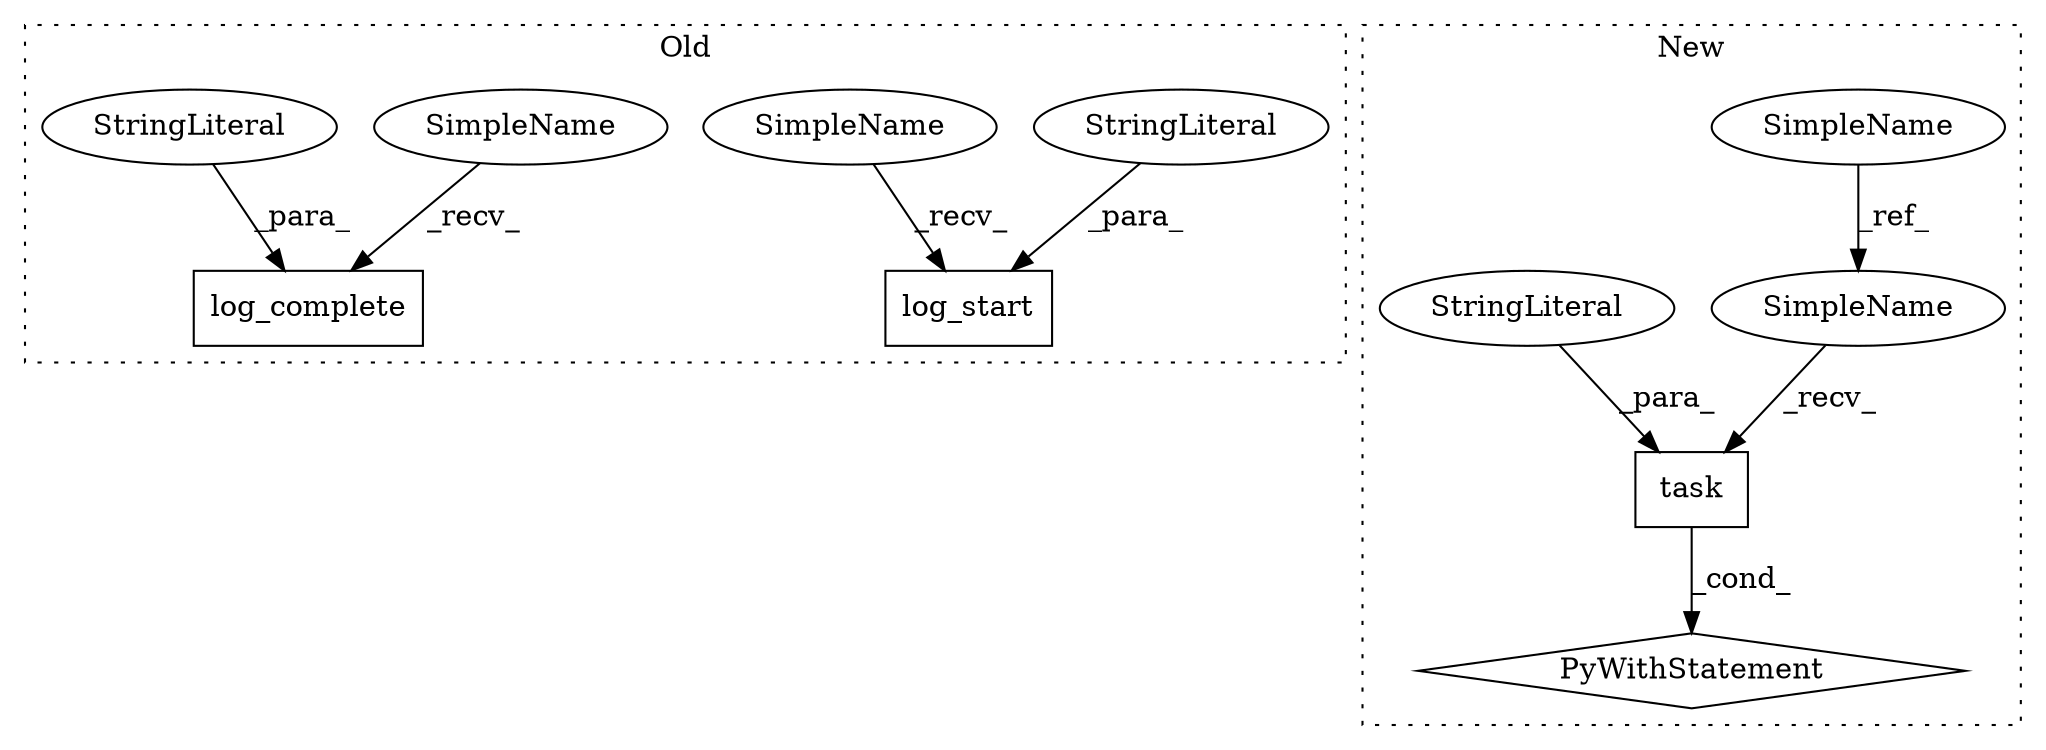 digraph G {
subgraph cluster0 {
1 [label="log_start" a="32" s="17255,17276" l="10,1" shape="box"];
4 [label="log_complete" a="32" s="17462,17486" l="13,1" shape="box"];
6 [label="StringLiteral" a="45" s="17265" l="11" shape="ellipse"];
8 [label="StringLiteral" a="45" s="17475" l="11" shape="ellipse"];
10 [label="SimpleName" a="42" s="17244" l="10" shape="ellipse"];
11 [label="SimpleName" a="42" s="17451" l="10" shape="ellipse"];
label = "Old";
style="dotted";
}
subgraph cluster1 {
2 [label="task" a="32" s="17113,17129" l="5,1" shape="box"];
3 [label="SimpleName" a="42" s="17043" l="7" shape="ellipse"];
5 [label="PyWithStatement" a="104" s="17095,17130" l="10,2" shape="diamond"];
7 [label="StringLiteral" a="45" s="17118" l="11" shape="ellipse"];
9 [label="SimpleName" a="42" s="17105" l="7" shape="ellipse"];
label = "New";
style="dotted";
}
2 -> 5 [label="_cond_"];
3 -> 9 [label="_ref_"];
6 -> 1 [label="_para_"];
7 -> 2 [label="_para_"];
8 -> 4 [label="_para_"];
9 -> 2 [label="_recv_"];
10 -> 1 [label="_recv_"];
11 -> 4 [label="_recv_"];
}